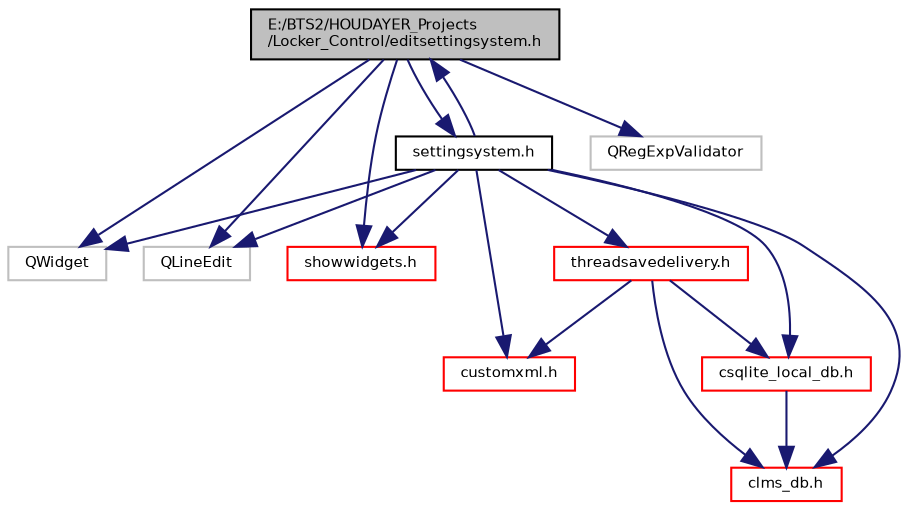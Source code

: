 digraph "E:/BTS2/HOUDAYER_Projects/Locker_Control/editsettingsystem.h"
{
 // INTERACTIVE_SVG=YES
  bgcolor="transparent";
  edge [fontname="Helvetica",fontsize="7",labelfontname="Helvetica",labelfontsize="7"];
  node [fontname="Helvetica",fontsize="7",shape=record];
  Node1 [label="E:/BTS2/HOUDAYER_Projects\l/Locker_Control/editsettingsystem.h",height=0.2,width=0.4,color="black", fillcolor="grey75", style="filled", fontcolor="black"];
  Node1 -> Node2 [color="midnightblue",fontsize="7",style="solid",fontname="Helvetica"];
  Node2 [label="QWidget",height=0.2,width=0.4,color="grey75"];
  Node1 -> Node3 [color="midnightblue",fontsize="7",style="solid",fontname="Helvetica"];
  Node3 [label="QLineEdit",height=0.2,width=0.4,color="grey75"];
  Node1 -> Node4 [color="midnightblue",fontsize="7",style="solid",fontname="Helvetica"];
  Node4 [label="QRegExpValidator",height=0.2,width=0.4,color="grey75"];
  Node1 -> Node5 [color="midnightblue",fontsize="7",style="solid",fontname="Helvetica"];
  Node5 [label="settingsystem.h",height=0.2,width=0.4,color="black",URL="$settingsystem_8h.html"];
  Node5 -> Node2 [color="midnightblue",fontsize="7",style="solid",fontname="Helvetica"];
  Node5 -> Node3 [color="midnightblue",fontsize="7",style="solid",fontname="Helvetica"];
  Node5 -> Node6 [color="midnightblue",fontsize="7",style="solid",fontname="Helvetica"];
  Node6 [label="showwidgets.h",height=0.2,width=0.4,color="red",URL="$showwidgets_8h.html"];
  Node5 -> Node7 [color="midnightblue",fontsize="7",style="solid",fontname="Helvetica"];
  Node7 [label="customxml.h",height=0.2,width=0.4,color="red",URL="$customxml_8h.html"];
  Node5 -> Node8 [color="midnightblue",fontsize="7",style="solid",fontname="Helvetica"];
  Node8 [label="csqlite_local_db.h",height=0.2,width=0.4,color="red",URL="$csqlite__local__db_8h.html"];
  Node8 -> Node9 [color="midnightblue",fontsize="7",style="solid",fontname="Helvetica"];
  Node9 [label="clms_db.h",height=0.2,width=0.4,color="red",URL="$clms__db_8h.html"];
  Node5 -> Node9 [color="midnightblue",fontsize="7",style="solid",fontname="Helvetica"];
  Node5 -> Node1 [color="midnightblue",fontsize="7",style="solid",fontname="Helvetica"];
  Node5 -> Node10 [color="midnightblue",fontsize="7",style="solid",fontname="Helvetica"];
  Node10 [label="threadsavedelivery.h",height=0.2,width=0.4,color="red",URL="$threadsavedelivery_8h.html"];
  Node10 -> Node9 [color="midnightblue",fontsize="7",style="solid",fontname="Helvetica"];
  Node10 -> Node8 [color="midnightblue",fontsize="7",style="solid",fontname="Helvetica"];
  Node10 -> Node7 [color="midnightblue",fontsize="7",style="solid",fontname="Helvetica"];
  Node1 -> Node6 [color="midnightblue",fontsize="7",style="solid",fontname="Helvetica"];
}
